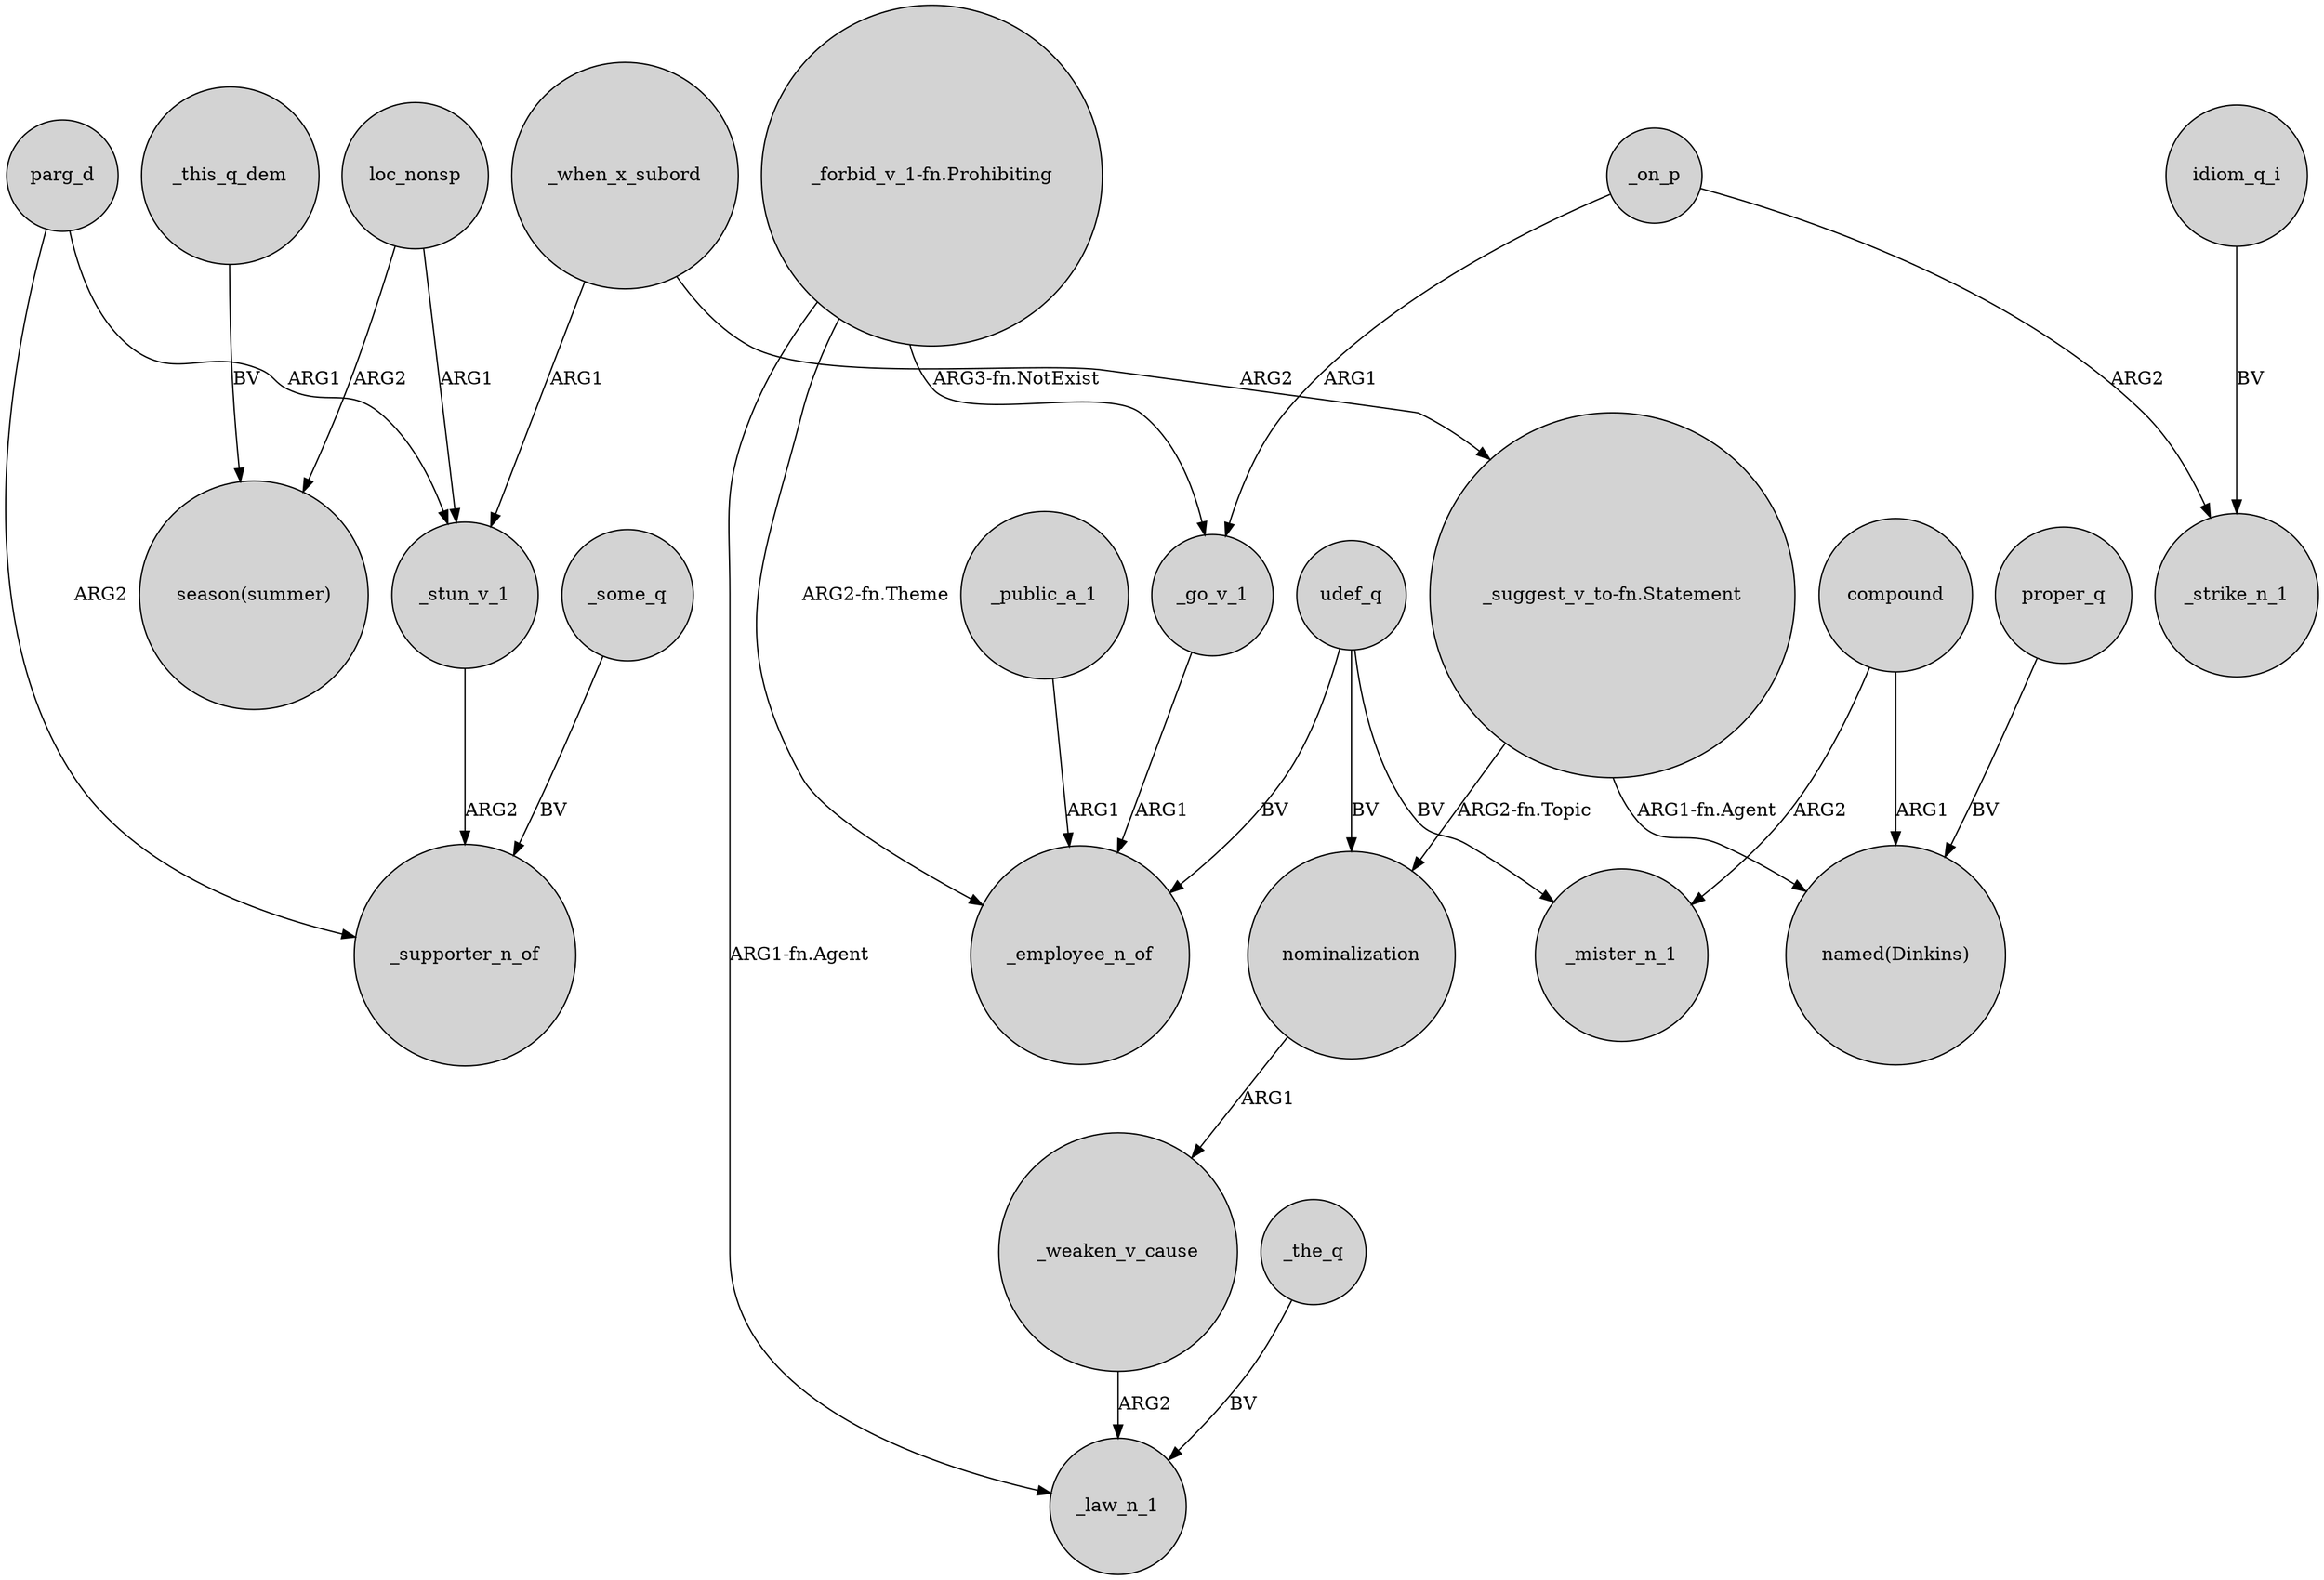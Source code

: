 digraph {
	node [shape=circle style=filled]
	_this_q_dem -> "season(summer)" [label=BV]
	_on_p -> _strike_n_1 [label=ARG2]
	_when_x_subord -> _stun_v_1 [label=ARG1]
	"_forbid_v_1-fn.Prohibiting" -> _go_v_1 [label="ARG3-fn.NotExist"]
	"_forbid_v_1-fn.Prohibiting" -> _employee_n_of [label="ARG2-fn.Theme"]
	udef_q -> _employee_n_of [label=BV]
	compound -> _mister_n_1 [label=ARG2]
	_stun_v_1 -> _supporter_n_of [label=ARG2]
	udef_q -> _mister_n_1 [label=BV]
	_public_a_1 -> _employee_n_of [label=ARG1]
	parg_d -> _supporter_n_of [label=ARG2]
	_some_q -> _supporter_n_of [label=BV]
	nominalization -> _weaken_v_cause [label=ARG1]
	compound -> "named(Dinkins)" [label=ARG1]
	parg_d -> _stun_v_1 [label=ARG1]
	_when_x_subord -> "_suggest_v_to-fn.Statement" [label=ARG2]
	_weaken_v_cause -> _law_n_1 [label=ARG2]
	"_suggest_v_to-fn.Statement" -> nominalization [label="ARG2-fn.Topic"]
	_the_q -> _law_n_1 [label=BV]
	"_suggest_v_to-fn.Statement" -> "named(Dinkins)" [label="ARG1-fn.Agent"]
	udef_q -> nominalization [label=BV]
	_on_p -> _go_v_1 [label=ARG1]
	loc_nonsp -> "season(summer)" [label=ARG2]
	_go_v_1 -> _employee_n_of [label=ARG1]
	idiom_q_i -> _strike_n_1 [label=BV]
	loc_nonsp -> _stun_v_1 [label=ARG1]
	proper_q -> "named(Dinkins)" [label=BV]
	"_forbid_v_1-fn.Prohibiting" -> _law_n_1 [label="ARG1-fn.Agent"]
}
